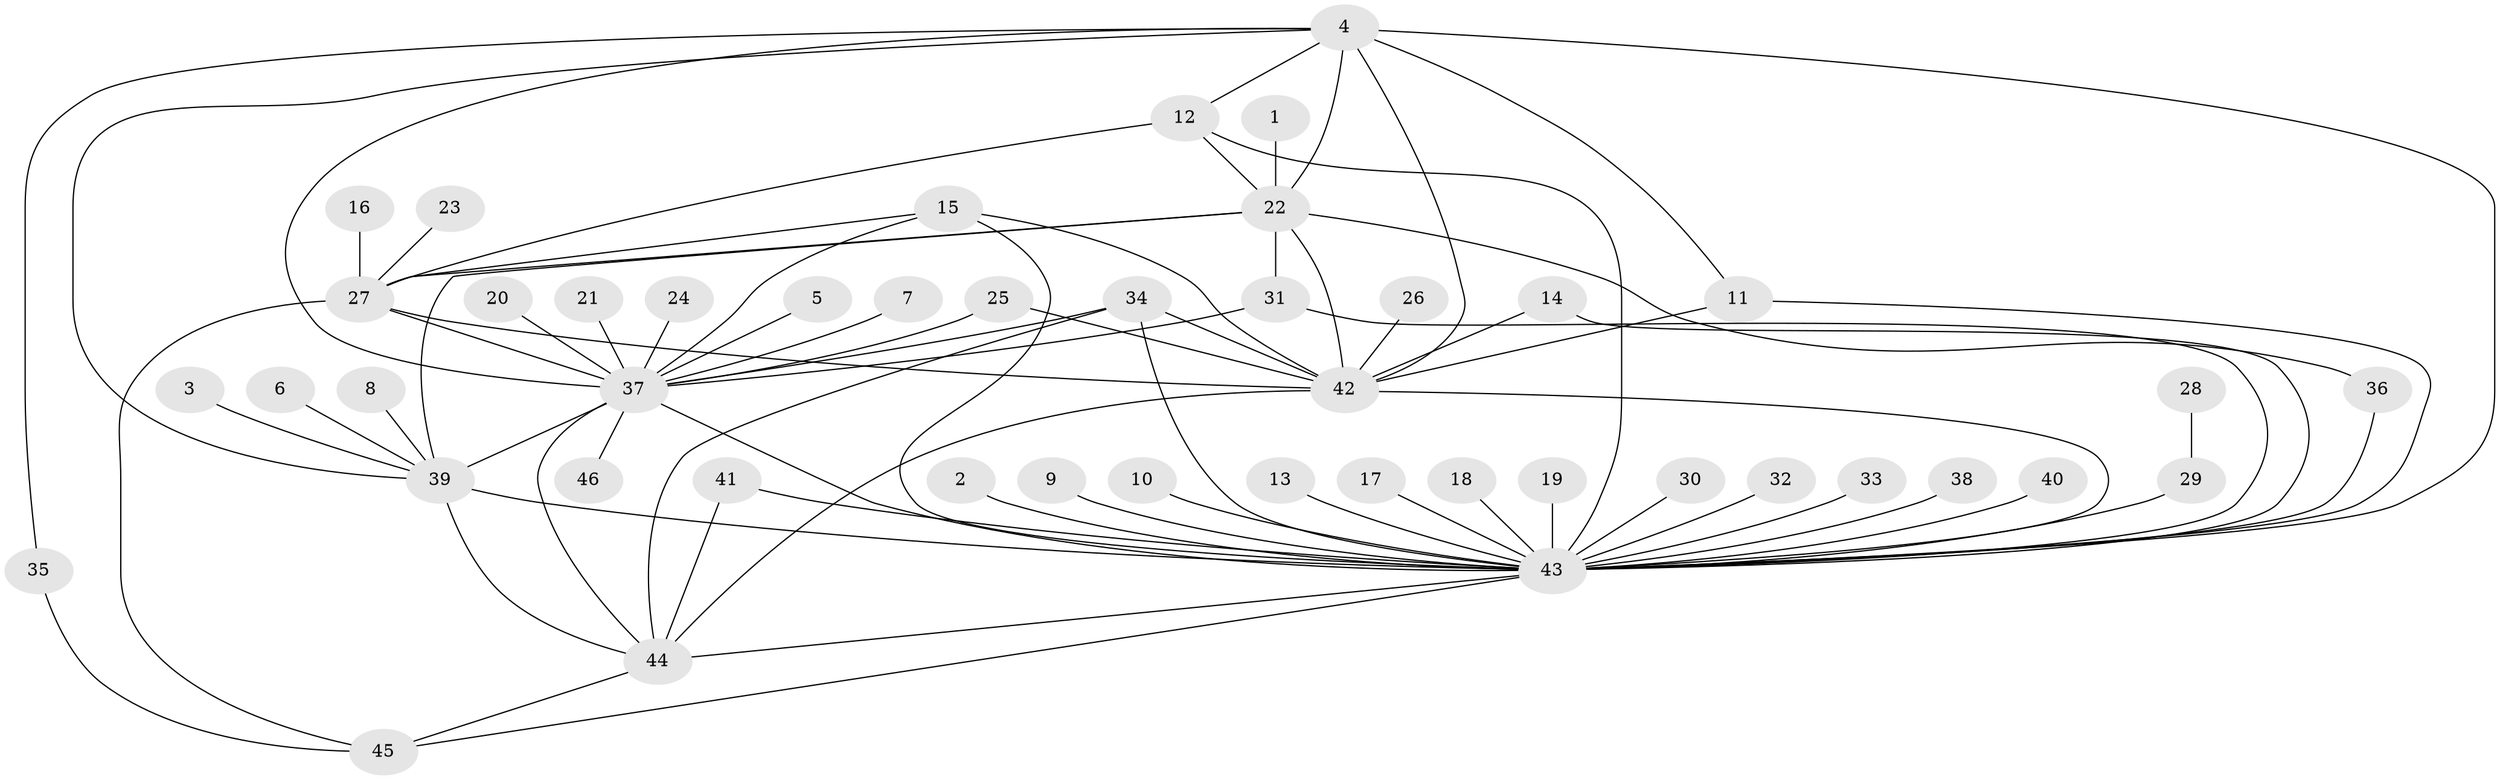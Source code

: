 // original degree distribution, {3: 0.14606741573033707, 34: 0.011235955056179775, 9: 0.011235955056179775, 4: 0.10112359550561797, 11: 0.011235955056179775, 12: 0.011235955056179775, 2: 0.20224719101123595, 1: 0.42696629213483145, 8: 0.011235955056179775, 16: 0.011235955056179775, 5: 0.033707865168539325, 6: 0.02247191011235955}
// Generated by graph-tools (version 1.1) at 2025/49/03/09/25 03:49:55]
// undirected, 46 vertices, 76 edges
graph export_dot {
graph [start="1"]
  node [color=gray90,style=filled];
  1;
  2;
  3;
  4;
  5;
  6;
  7;
  8;
  9;
  10;
  11;
  12;
  13;
  14;
  15;
  16;
  17;
  18;
  19;
  20;
  21;
  22;
  23;
  24;
  25;
  26;
  27;
  28;
  29;
  30;
  31;
  32;
  33;
  34;
  35;
  36;
  37;
  38;
  39;
  40;
  41;
  42;
  43;
  44;
  45;
  46;
  1 -- 22 [weight=1.0];
  2 -- 43 [weight=1.0];
  3 -- 39 [weight=1.0];
  4 -- 11 [weight=1.0];
  4 -- 12 [weight=1.0];
  4 -- 22 [weight=2.0];
  4 -- 35 [weight=1.0];
  4 -- 37 [weight=1.0];
  4 -- 39 [weight=1.0];
  4 -- 42 [weight=1.0];
  4 -- 43 [weight=1.0];
  5 -- 37 [weight=1.0];
  6 -- 39 [weight=1.0];
  7 -- 37 [weight=1.0];
  8 -- 39 [weight=1.0];
  9 -- 43 [weight=1.0];
  10 -- 43 [weight=1.0];
  11 -- 42 [weight=1.0];
  11 -- 43 [weight=1.0];
  12 -- 22 [weight=1.0];
  12 -- 27 [weight=1.0];
  12 -- 43 [weight=2.0];
  13 -- 43 [weight=1.0];
  14 -- 42 [weight=1.0];
  14 -- 43 [weight=1.0];
  15 -- 27 [weight=1.0];
  15 -- 37 [weight=1.0];
  15 -- 42 [weight=1.0];
  15 -- 43 [weight=1.0];
  16 -- 27 [weight=1.0];
  17 -- 43 [weight=1.0];
  18 -- 43 [weight=1.0];
  19 -- 43 [weight=1.0];
  20 -- 37 [weight=1.0];
  21 -- 37 [weight=1.0];
  22 -- 27 [weight=1.0];
  22 -- 31 [weight=1.0];
  22 -- 36 [weight=1.0];
  22 -- 39 [weight=2.0];
  22 -- 42 [weight=1.0];
  23 -- 27 [weight=1.0];
  24 -- 37 [weight=1.0];
  25 -- 37 [weight=1.0];
  25 -- 42 [weight=1.0];
  26 -- 42 [weight=1.0];
  27 -- 37 [weight=1.0];
  27 -- 42 [weight=1.0];
  27 -- 45 [weight=1.0];
  28 -- 29 [weight=1.0];
  29 -- 43 [weight=2.0];
  30 -- 43 [weight=1.0];
  31 -- 37 [weight=1.0];
  31 -- 43 [weight=1.0];
  32 -- 43 [weight=1.0];
  33 -- 43 [weight=1.0];
  34 -- 37 [weight=1.0];
  34 -- 42 [weight=1.0];
  34 -- 43 [weight=2.0];
  34 -- 44 [weight=2.0];
  35 -- 45 [weight=1.0];
  36 -- 43 [weight=1.0];
  37 -- 39 [weight=1.0];
  37 -- 43 [weight=1.0];
  37 -- 44 [weight=2.0];
  37 -- 46 [weight=1.0];
  38 -- 43 [weight=1.0];
  39 -- 43 [weight=1.0];
  39 -- 44 [weight=1.0];
  40 -- 43 [weight=1.0];
  41 -- 43 [weight=2.0];
  41 -- 44 [weight=1.0];
  42 -- 43 [weight=1.0];
  42 -- 44 [weight=1.0];
  43 -- 44 [weight=1.0];
  43 -- 45 [weight=1.0];
  44 -- 45 [weight=1.0];
}
